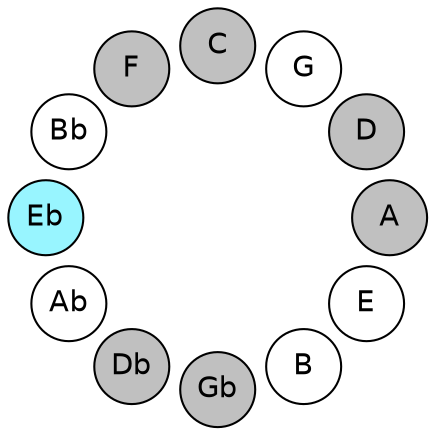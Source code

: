 
graph {

layout = circo;
mindist = .1

node [shape = circle, fontname = Helvetica, margin = 0, style = filled]
edge [style=invis]

subgraph 1 {
	E -- B -- Gb -- Db -- Ab -- Eb -- Bb -- F -- C -- G -- D -- A -- E
}

E [fillcolor = white];
B [fillcolor = white];
Gb [fillcolor = gray];
Db [fillcolor = gray];
Ab [fillcolor = white];
Eb [fillcolor = cadetblue1];
Bb [fillcolor = white];
F [fillcolor = gray];
C [fillcolor = gray];
G [fillcolor = white];
D [fillcolor = gray];
A [fillcolor = gray];
}
